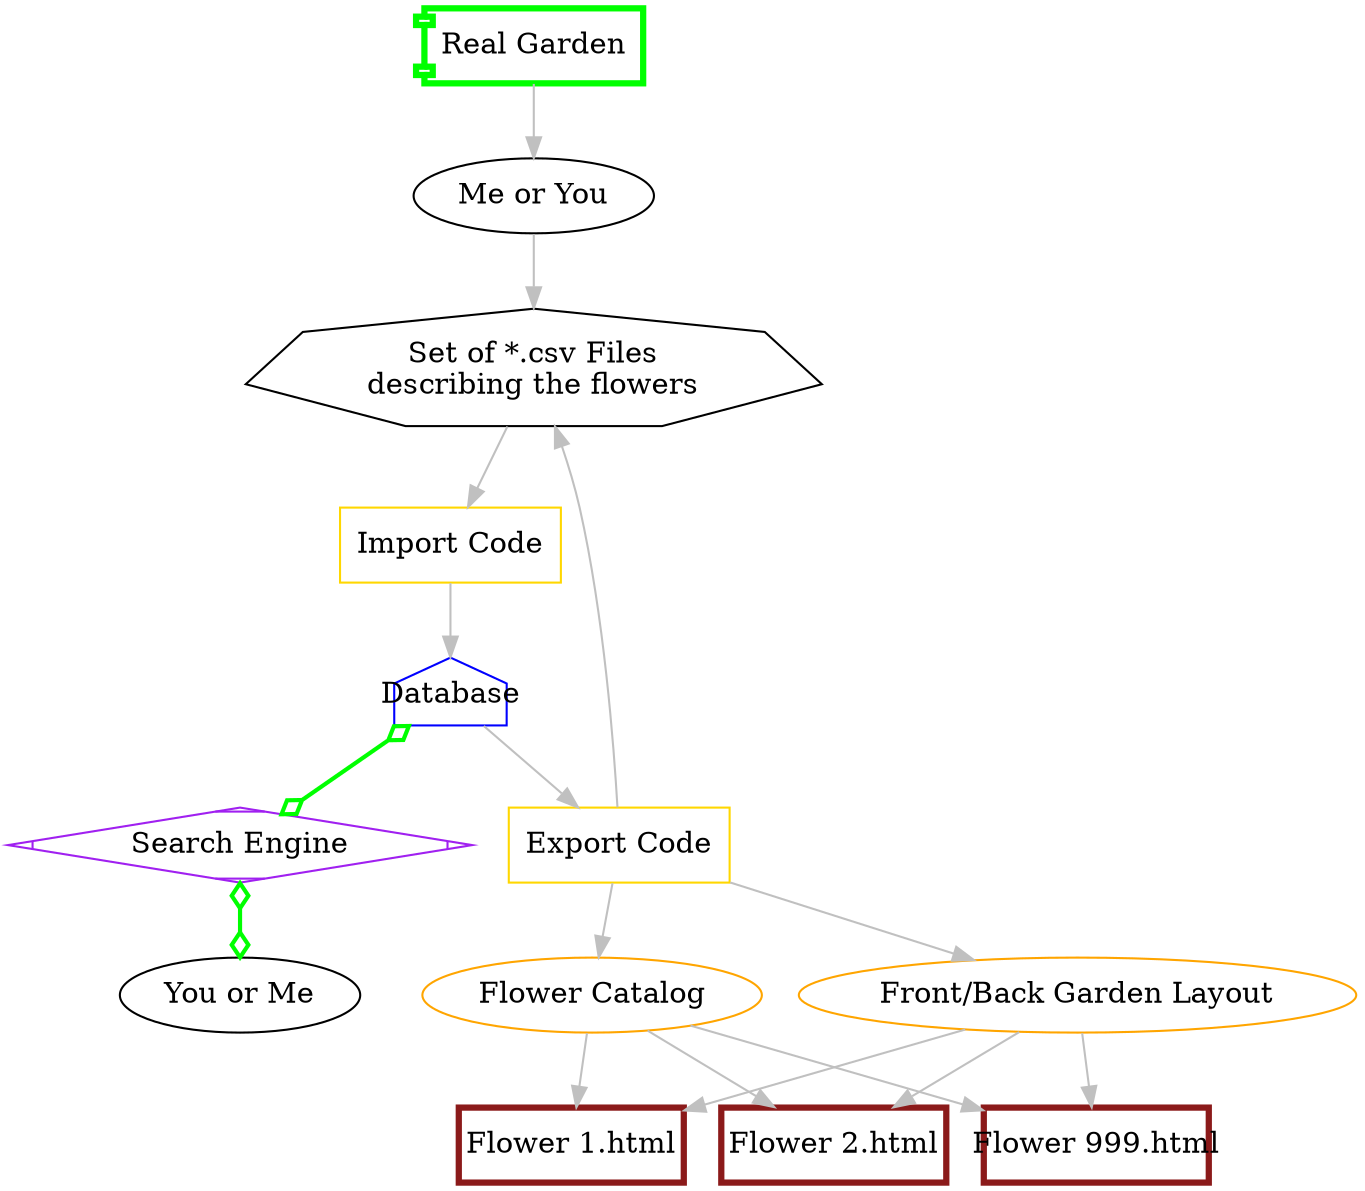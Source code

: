 digraph Perl
{
graph [ rankdir="TB" ]
node [ shape="oval" ]
edge [ color="grey" ]
"Real Garden" [ color="green" penwidth="3" shape="component" ]
"Me or You"
"Set of *.csv Files\ndescribing the flowers" [ shape="septagon" ]
"Import Code" [ color="gold" shape="polygon" ]
"Database" [ color="blue" fixedsize="true" shape="house" ]
"Export Code" [ color="gold" shape="polygon" ]
"Flower Catalog" [ color="orange" ]
"Front/Back Garden Layout" [ color="orange" ]
"Flower 1.html" [ color="firebrick4" fixedsize="true" height=".5" penwidth="3" shape="rectangle" width="1.5" ]
"Flower 2.html" [ color="firebrick4" fixedsize="true" height=".5" penwidth="3" shape="rectangle" width="1.5" ]
"Flower 999.html" [ color="firebrick4" fixedsize="true" height=".5" penwidth="3" shape="rectangle" width="1.5" ]
"Search Engine" [ color="purple" shape="Mdiamond" ]
"You or Me"
"Real Garden" -> "Me or You"
"Me or You" -> "Set of *.csv Files\ndescribing the flowers"
"Set of *.csv Files\ndescribing the flowers" -> "Import Code"
"Import Code" -> "Database"
"Database" -> "Export Code"
"Export Code" -> "Flower Catalog"
"Export Code" -> "Set of *.csv Files\ndescribing the flowers"
"Export Code" -> "Front/Back Garden Layout"
"Flower Catalog" -> "Flower 1.html"
"Flower Catalog" -> "Flower 2.html"
"Flower Catalog" -> "Flower 999.html"
"Front/Back Garden Layout" -> "Flower 1.html"
"Front/Back Garden Layout" -> "Flower 2.html"
"Front/Back Garden Layout" -> "Flower 999.html"
"Database" -> "Search Engine" [ arrowhead="ediamond" arrowtail="ediamond" color="green" dir="both" penwidth="2" ]
"Search Engine" -> "You or Me" [ arrowhead="ediamond" arrowtail="ediamond" color="green" dir="both" penwidth="2" ]
}
